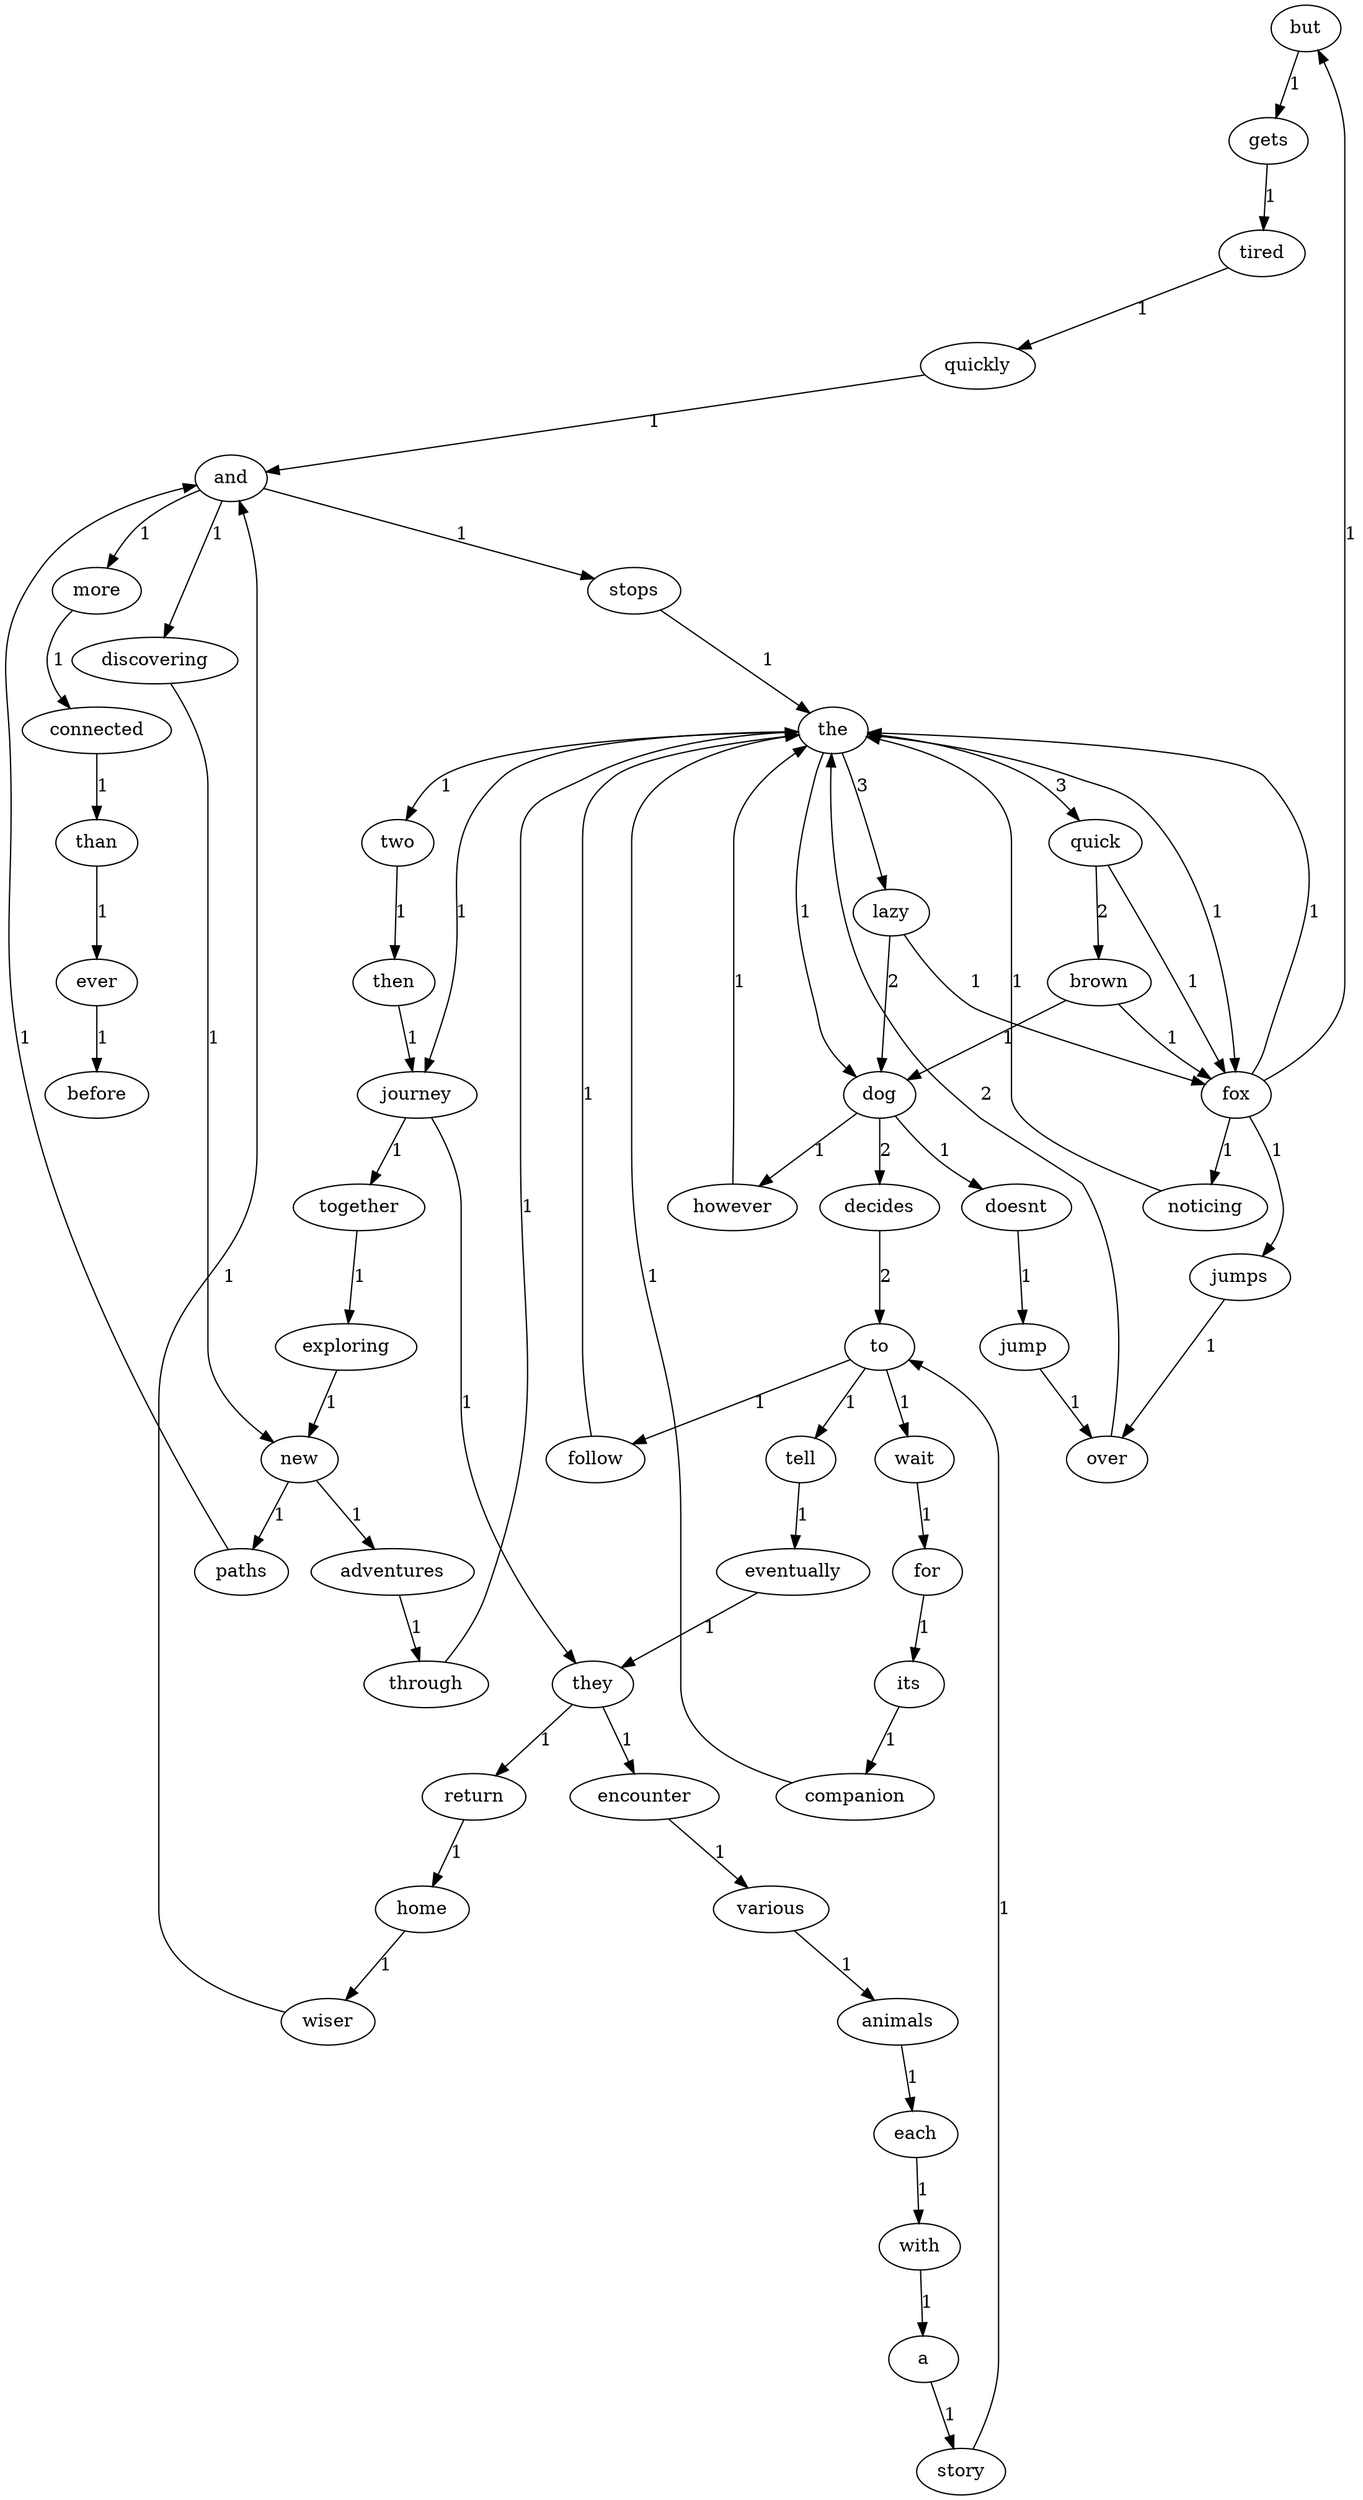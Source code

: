 digraph G {
  "but" -> "gets" [label="1", weight=1];
  "through" -> "the" [label="1", weight=1];
  "quick" -> "brown" [label="2", weight=2];
  "quick" -> "fox" [label="1", weight=1];
  "quickly" -> "and" [label="1", weight=1];
  "tell" -> "eventually" [label="1", weight=1];
  "jumps" -> "over" [label="1", weight=1];
  "doesnt" -> "jump" [label="1", weight=1];
  "than" -> "ever" [label="1", weight=1];
  "animals" -> "each" [label="1", weight=1];
  "adventures" -> "through" [label="1", weight=1];
  "they" -> "encounter" [label="1", weight=1];
  "they" -> "return" [label="1", weight=1];
  "jump" -> "over" [label="1", weight=1];
  "new" -> "paths" [label="1", weight=1];
  "new" -> "adventures" [label="1", weight=1];
  "journey" -> "together" [label="1", weight=1];
  "journey" -> "they" [label="1", weight=1];
  "its" -> "companion" [label="1", weight=1];
  "then" -> "journey" [label="1", weight=1];
  "brown" -> "dog" [label="1", weight=1];
  "brown" -> "fox" [label="1", weight=1];
  "each" -> "with" [label="1", weight=1];
  "ever" -> "before" [label="1", weight=1];
  "paths" -> "and" [label="1", weight=1];
  "stops" -> "the" [label="1", weight=1];
  "dog" -> "however" [label="1", weight=1];
  "dog" -> "decides" [label="2", weight=2];
  "dog" -> "doesnt" [label="1", weight=1];
  "however" -> "the" [label="1", weight=1];
  "wait" -> "for" [label="1", weight=1];
  "companion" -> "the" [label="1", weight=1];
  "lazy" -> "dog" [label="2", weight=2];
  "lazy" -> "fox" [label="1", weight=1];
  "for" -> "its" [label="1", weight=1];
  "eventually" -> "they" [label="1", weight=1];
  "two" -> "then" [label="1", weight=1];
  "fox" -> "the" [label="1", weight=1];
  "fox" -> "but" [label="1", weight=1];
  "fox" -> "noticing" [label="1", weight=1];
  "fox" -> "jumps" [label="1", weight=1];
  "and" -> "discovering" [label="1", weight=1];
  "and" -> "more" [label="1", weight=1];
  "and" -> "stops" [label="1", weight=1];
  "together" -> "exploring" [label="1", weight=1];
  "over" -> "the" [label="2", weight=2];
  "a" -> "story" [label="1", weight=1];
  "discovering" -> "new" [label="1", weight=1];
  "more" -> "connected" [label="1", weight=1];
  "decides" -> "to" [label="2", weight=2];
  "tired" -> "quickly" [label="1", weight=1];
  "noticing" -> "the" [label="1", weight=1];
  "encounter" -> "various" [label="1", weight=1];
  "follow" -> "the" [label="1", weight=1];
  "gets" -> "tired" [label="1", weight=1];
  "home" -> "wiser" [label="1", weight=1];
  "the" -> "quick" [label="3", weight=3];
  "the" -> "journey" [label="1", weight=1];
  "the" -> "lazy" [label="3", weight=3];
  "the" -> "dog" [label="1", weight=1];
  "the" -> "two" [label="1", weight=1];
  "the" -> "fox" [label="1", weight=1];
  "wiser" -> "and" [label="1", weight=1];
  "connected" -> "than" [label="1", weight=1];
  "with" -> "a" [label="1", weight=1];
  "exploring" -> "new" [label="1", weight=1];
  "various" -> "animals" [label="1", weight=1];
  "to" -> "wait" [label="1", weight=1];
  "to" -> "tell" [label="1", weight=1];
  "to" -> "follow" [label="1", weight=1];
  "return" -> "home" [label="1", weight=1];
  "story" -> "to" [label="1", weight=1];
}
